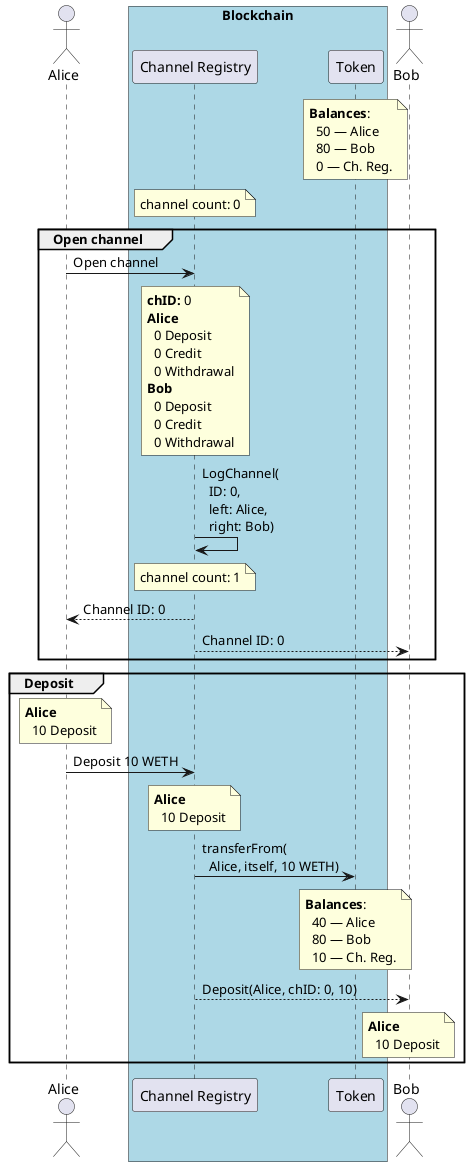 @startuml
actor Alice as A

box "Blockchain" #lightblue
    participant "Channel Registry" as reg
    participant "Token" as token
end box

actor Bob as B

note over token
    **Balances**:
      50 — Alice
      80 — Bob
      0 — Ch. Reg.
end note

note over reg
    channel count: 0
end note


group Open channel
    A -> reg: Open channel

    note over reg
        **chID:** 0
        **Alice**
          0 Deposit
          0 Credit
          0 Withdrawal
        **Bob**
          0 Deposit
          0 Credit
          0 Withdrawal
    end note

    reg -> reg: LogChannel(\n  ID: 0,\n  left: Alice,\n  right: Bob)

    note over reg: channel count: 1

    reg --> A: Channel ID: 0
    reg --> B: Channel ID: 0
end

group Deposit
    note over A
        **Alice**
          10 Deposit
    end note

    A -> reg: Deposit 10 WETH

    note over reg
        **Alice**
          10 Deposit
    end note

    reg -> token: transferFrom(\n  Alice, itself, 10 WETH)

    note over token
        **Balances**:
          40 — Alice
          80 — Bob
          10 — Ch. Reg.
    end note

    reg --> B: Deposit(Alice, chID: 0, 10)

    note over B
        **Alice**
          10 Deposit
    end note
end
@enduml

